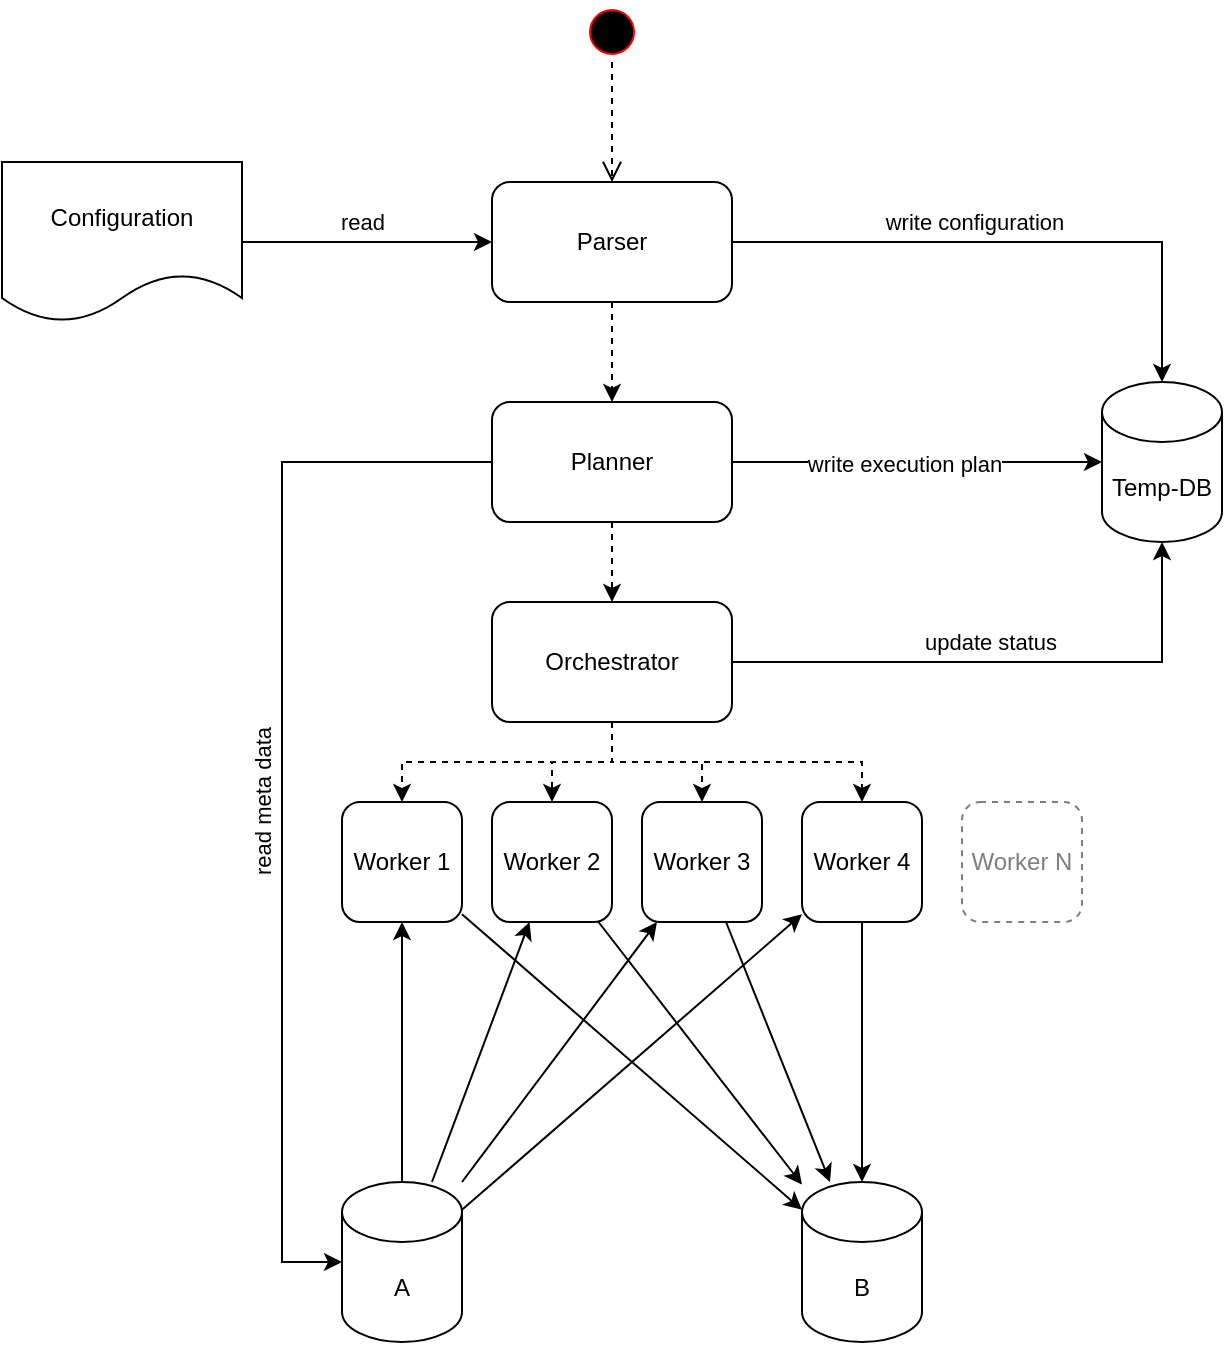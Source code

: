 <mxfile version="24.8.4">
  <diagram name="Page-1" id="HcXCyIpyACKPQqheHaob">
    <mxGraphModel dx="1234" dy="1150" grid="1" gridSize="10" guides="1" tooltips="1" connect="1" arrows="1" fold="1" page="1" pageScale="1" pageWidth="850" pageHeight="1100" math="0" shadow="0">
      <root>
        <mxCell id="0" />
        <mxCell id="1" parent="0" />
        <mxCell id="sLkxtG83bXtka8x5_pqf-32" style="rounded=0;orthogonalLoop=1;jettySize=auto;html=1;" parent="1" source="sLkxtG83bXtka8x5_pqf-1" target="sLkxtG83bXtka8x5_pqf-21" edge="1">
          <mxGeometry relative="1" as="geometry" />
        </mxCell>
        <mxCell id="sLkxtG83bXtka8x5_pqf-34" style="rounded=0;orthogonalLoop=1;jettySize=auto;html=1;" parent="1" source="sLkxtG83bXtka8x5_pqf-1" target="sLkxtG83bXtka8x5_pqf-22" edge="1">
          <mxGeometry relative="1" as="geometry" />
        </mxCell>
        <mxCell id="sLkxtG83bXtka8x5_pqf-37" style="rounded=0;orthogonalLoop=1;jettySize=auto;html=1;" parent="1" source="sLkxtG83bXtka8x5_pqf-1" target="sLkxtG83bXtka8x5_pqf-23" edge="1">
          <mxGeometry relative="1" as="geometry" />
        </mxCell>
        <mxCell id="sLkxtG83bXtka8x5_pqf-1" value="A" style="shape=cylinder3;whiteSpace=wrap;html=1;boundedLbl=1;backgroundOutline=1;size=15;" parent="1" vertex="1">
          <mxGeometry x="290" y="670" width="60" height="80" as="geometry" />
        </mxCell>
        <mxCell id="sLkxtG83bXtka8x5_pqf-2" value="B" style="shape=cylinder3;whiteSpace=wrap;html=1;boundedLbl=1;backgroundOutline=1;size=15;" parent="1" vertex="1">
          <mxGeometry x="520" y="670" width="60" height="80" as="geometry" />
        </mxCell>
        <mxCell id="sLkxtG83bXtka8x5_pqf-5" style="edgeStyle=orthogonalEdgeStyle;rounded=0;orthogonalLoop=1;jettySize=auto;html=1;" parent="1" source="sLkxtG83bXtka8x5_pqf-3" target="sLkxtG83bXtka8x5_pqf-4" edge="1">
          <mxGeometry relative="1" as="geometry" />
        </mxCell>
        <mxCell id="sLkxtG83bXtka8x5_pqf-6" value="read" style="edgeLabel;html=1;align=center;verticalAlign=middle;resizable=0;points=[];" parent="sLkxtG83bXtka8x5_pqf-5" vertex="1" connectable="0">
          <mxGeometry x="0.2" y="-3" relative="1" as="geometry">
            <mxPoint x="-15" y="-13" as="offset" />
          </mxGeometry>
        </mxCell>
        <mxCell id="sLkxtG83bXtka8x5_pqf-3" value="Configuration" style="shape=document;whiteSpace=wrap;html=1;boundedLbl=1;" parent="1" vertex="1">
          <mxGeometry x="120" y="160" width="120" height="80" as="geometry" />
        </mxCell>
        <mxCell id="sLkxtG83bXtka8x5_pqf-10" style="edgeStyle=orthogonalEdgeStyle;rounded=0;orthogonalLoop=1;jettySize=auto;html=1;" parent="1" source="sLkxtG83bXtka8x5_pqf-4" target="xsBkrrQcDgJFGh55oW8M-1" edge="1">
          <mxGeometry relative="1" as="geometry">
            <mxPoint x="700" y="270" as="targetPoint" />
          </mxGeometry>
        </mxCell>
        <mxCell id="sLkxtG83bXtka8x5_pqf-11" value="write configuration" style="edgeLabel;html=1;align=center;verticalAlign=middle;resizable=0;points=[];" parent="sLkxtG83bXtka8x5_pqf-10" vertex="1" connectable="0">
          <mxGeometry x="-0.132" y="-3" relative="1" as="geometry">
            <mxPoint x="-3" y="-13" as="offset" />
          </mxGeometry>
        </mxCell>
        <mxCell id="sLkxtG83bXtka8x5_pqf-12" style="edgeStyle=orthogonalEdgeStyle;rounded=0;orthogonalLoop=1;jettySize=auto;html=1;dashed=1;" parent="1" source="sLkxtG83bXtka8x5_pqf-4" target="sLkxtG83bXtka8x5_pqf-9" edge="1">
          <mxGeometry relative="1" as="geometry" />
        </mxCell>
        <mxCell id="sLkxtG83bXtka8x5_pqf-4" value="Parser" style="rounded=1;whiteSpace=wrap;html=1;" parent="1" vertex="1">
          <mxGeometry x="365" y="170" width="120" height="60" as="geometry" />
        </mxCell>
        <mxCell id="sLkxtG83bXtka8x5_pqf-15" style="edgeStyle=orthogonalEdgeStyle;rounded=0;orthogonalLoop=1;jettySize=auto;html=1;" parent="1" source="sLkxtG83bXtka8x5_pqf-9" target="xsBkrrQcDgJFGh55oW8M-1" edge="1">
          <mxGeometry relative="1" as="geometry">
            <mxPoint x="640" y="310" as="targetPoint" />
          </mxGeometry>
        </mxCell>
        <mxCell id="sLkxtG83bXtka8x5_pqf-16" value="write execution plan" style="edgeLabel;html=1;align=center;verticalAlign=middle;resizable=0;points=[];" parent="sLkxtG83bXtka8x5_pqf-15" vertex="1" connectable="0">
          <mxGeometry x="-0.071" y="-1" relative="1" as="geometry">
            <mxPoint as="offset" />
          </mxGeometry>
        </mxCell>
        <mxCell id="sLkxtG83bXtka8x5_pqf-19" style="edgeStyle=orthogonalEdgeStyle;rounded=0;orthogonalLoop=1;jettySize=auto;html=1;dashed=1;" parent="1" source="sLkxtG83bXtka8x5_pqf-9" target="sLkxtG83bXtka8x5_pqf-14" edge="1">
          <mxGeometry relative="1" as="geometry" />
        </mxCell>
        <mxCell id="sLkxtG83bXtka8x5_pqf-24" style="edgeStyle=orthogonalEdgeStyle;rounded=0;orthogonalLoop=1;jettySize=auto;html=1;" parent="1" source="sLkxtG83bXtka8x5_pqf-9" target="sLkxtG83bXtka8x5_pqf-1" edge="1">
          <mxGeometry relative="1" as="geometry">
            <Array as="points">
              <mxPoint x="260" y="310" />
              <mxPoint x="260" y="710" />
            </Array>
          </mxGeometry>
        </mxCell>
        <mxCell id="sLkxtG83bXtka8x5_pqf-25" value="read meta data" style="edgeLabel;html=1;align=center;verticalAlign=middle;resizable=0;points=[];rotation=270;" parent="sLkxtG83bXtka8x5_pqf-24" vertex="1" connectable="0">
          <mxGeometry x="0.032" y="1" relative="1" as="geometry">
            <mxPoint x="-11" y="-1" as="offset" />
          </mxGeometry>
        </mxCell>
        <mxCell id="sLkxtG83bXtka8x5_pqf-9" value="Planner" style="rounded=1;whiteSpace=wrap;html=1;" parent="1" vertex="1">
          <mxGeometry x="365" y="280" width="120" height="60" as="geometry" />
        </mxCell>
        <mxCell id="sLkxtG83bXtka8x5_pqf-17" style="edgeStyle=orthogonalEdgeStyle;rounded=0;orthogonalLoop=1;jettySize=auto;html=1;startArrow=none;startFill=0;" parent="1" source="sLkxtG83bXtka8x5_pqf-14" target="xsBkrrQcDgJFGh55oW8M-1" edge="1">
          <mxGeometry relative="1" as="geometry">
            <mxPoint x="700" y="350" as="targetPoint" />
          </mxGeometry>
        </mxCell>
        <mxCell id="sLkxtG83bXtka8x5_pqf-18" value="update status" style="edgeLabel;html=1;align=center;verticalAlign=middle;resizable=0;points=[];" parent="sLkxtG83bXtka8x5_pqf-17" vertex="1" connectable="0">
          <mxGeometry x="-0.062" y="-2" relative="1" as="geometry">
            <mxPoint y="-12" as="offset" />
          </mxGeometry>
        </mxCell>
        <mxCell id="sLkxtG83bXtka8x5_pqf-26" style="edgeStyle=orthogonalEdgeStyle;rounded=0;orthogonalLoop=1;jettySize=auto;html=1;dashed=1;" parent="1" source="sLkxtG83bXtka8x5_pqf-14" target="sLkxtG83bXtka8x5_pqf-20" edge="1">
          <mxGeometry relative="1" as="geometry">
            <Array as="points">
              <mxPoint x="425" y="460" />
              <mxPoint x="320" y="460" />
            </Array>
          </mxGeometry>
        </mxCell>
        <mxCell id="sLkxtG83bXtka8x5_pqf-27" style="edgeStyle=orthogonalEdgeStyle;rounded=0;orthogonalLoop=1;jettySize=auto;html=1;dashed=1;" parent="1" source="sLkxtG83bXtka8x5_pqf-14" target="sLkxtG83bXtka8x5_pqf-21" edge="1">
          <mxGeometry relative="1" as="geometry" />
        </mxCell>
        <mxCell id="sLkxtG83bXtka8x5_pqf-28" style="edgeStyle=orthogonalEdgeStyle;rounded=0;orthogonalLoop=1;jettySize=auto;html=1;dashed=1;" parent="1" source="sLkxtG83bXtka8x5_pqf-14" target="sLkxtG83bXtka8x5_pqf-22" edge="1">
          <mxGeometry relative="1" as="geometry" />
        </mxCell>
        <mxCell id="sLkxtG83bXtka8x5_pqf-29" style="edgeStyle=orthogonalEdgeStyle;rounded=0;orthogonalLoop=1;jettySize=auto;html=1;dashed=1;" parent="1" source="sLkxtG83bXtka8x5_pqf-14" target="sLkxtG83bXtka8x5_pqf-23" edge="1">
          <mxGeometry relative="1" as="geometry">
            <Array as="points">
              <mxPoint x="425" y="460" />
              <mxPoint x="550" y="460" />
            </Array>
          </mxGeometry>
        </mxCell>
        <mxCell id="sLkxtG83bXtka8x5_pqf-14" value="Orchestrator" style="rounded=1;whiteSpace=wrap;html=1;" parent="1" vertex="1">
          <mxGeometry x="365" y="380" width="120" height="60" as="geometry" />
        </mxCell>
        <mxCell id="sLkxtG83bXtka8x5_pqf-30" style="rounded=0;orthogonalLoop=1;jettySize=auto;html=1;startArrow=classic;startFill=1;endArrow=none;endFill=0;" parent="1" source="sLkxtG83bXtka8x5_pqf-20" target="sLkxtG83bXtka8x5_pqf-1" edge="1">
          <mxGeometry relative="1" as="geometry" />
        </mxCell>
        <mxCell id="sLkxtG83bXtka8x5_pqf-31" style="rounded=0;orthogonalLoop=1;jettySize=auto;html=1;" parent="1" source="sLkxtG83bXtka8x5_pqf-20" target="sLkxtG83bXtka8x5_pqf-2" edge="1">
          <mxGeometry relative="1" as="geometry" />
        </mxCell>
        <mxCell id="sLkxtG83bXtka8x5_pqf-20" value="Worker 1" style="rounded=1;whiteSpace=wrap;html=1;" parent="1" vertex="1">
          <mxGeometry x="290" y="480" width="60" height="60" as="geometry" />
        </mxCell>
        <mxCell id="sLkxtG83bXtka8x5_pqf-33" style="rounded=0;orthogonalLoop=1;jettySize=auto;html=1;" parent="1" source="sLkxtG83bXtka8x5_pqf-21" target="sLkxtG83bXtka8x5_pqf-2" edge="1">
          <mxGeometry relative="1" as="geometry" />
        </mxCell>
        <mxCell id="sLkxtG83bXtka8x5_pqf-21" value="Worker 2" style="rounded=1;whiteSpace=wrap;html=1;" parent="1" vertex="1">
          <mxGeometry x="365" y="480" width="60" height="60" as="geometry" />
        </mxCell>
        <mxCell id="sLkxtG83bXtka8x5_pqf-35" style="rounded=0;orthogonalLoop=1;jettySize=auto;html=1;" parent="1" source="sLkxtG83bXtka8x5_pqf-22" target="sLkxtG83bXtka8x5_pqf-2" edge="1">
          <mxGeometry relative="1" as="geometry" />
        </mxCell>
        <mxCell id="sLkxtG83bXtka8x5_pqf-22" value="Worker 3" style="rounded=1;whiteSpace=wrap;html=1;" parent="1" vertex="1">
          <mxGeometry x="440" y="480" width="60" height="60" as="geometry" />
        </mxCell>
        <mxCell id="sLkxtG83bXtka8x5_pqf-38" style="edgeStyle=orthogonalEdgeStyle;rounded=0;orthogonalLoop=1;jettySize=auto;html=1;" parent="1" source="sLkxtG83bXtka8x5_pqf-23" target="sLkxtG83bXtka8x5_pqf-2" edge="1">
          <mxGeometry relative="1" as="geometry" />
        </mxCell>
        <mxCell id="sLkxtG83bXtka8x5_pqf-23" value="Worker 4" style="rounded=1;whiteSpace=wrap;html=1;" parent="1" vertex="1">
          <mxGeometry x="520" y="480" width="60" height="60" as="geometry" />
        </mxCell>
        <mxCell id="sLkxtG83bXtka8x5_pqf-39" value="Worker N" style="rounded=1;whiteSpace=wrap;html=1;dashed=1;opacity=50;textOpacity=50;" parent="1" vertex="1">
          <mxGeometry x="600" y="480" width="60" height="60" as="geometry" />
        </mxCell>
        <mxCell id="sLkxtG83bXtka8x5_pqf-40" value="" style="ellipse;html=1;shape=startState;fillColor=#000000;strokeColor=#ff0000;" parent="1" vertex="1">
          <mxGeometry x="410" y="80" width="30" height="30" as="geometry" />
        </mxCell>
        <mxCell id="sLkxtG83bXtka8x5_pqf-41" value="" style="edgeStyle=orthogonalEdgeStyle;html=1;verticalAlign=bottom;endArrow=open;endSize=8;strokeColor=#000000;rounded=0;dashed=1;" parent="1" source="sLkxtG83bXtka8x5_pqf-40" target="sLkxtG83bXtka8x5_pqf-4" edge="1">
          <mxGeometry relative="1" as="geometry">
            <mxPoint x="425" y="170" as="targetPoint" />
          </mxGeometry>
        </mxCell>
        <mxCell id="xsBkrrQcDgJFGh55oW8M-1" value="Temp-DB" style="shape=cylinder3;whiteSpace=wrap;html=1;boundedLbl=1;backgroundOutline=1;size=15;" vertex="1" parent="1">
          <mxGeometry x="670" y="270" width="60" height="80" as="geometry" />
        </mxCell>
      </root>
    </mxGraphModel>
  </diagram>
</mxfile>
